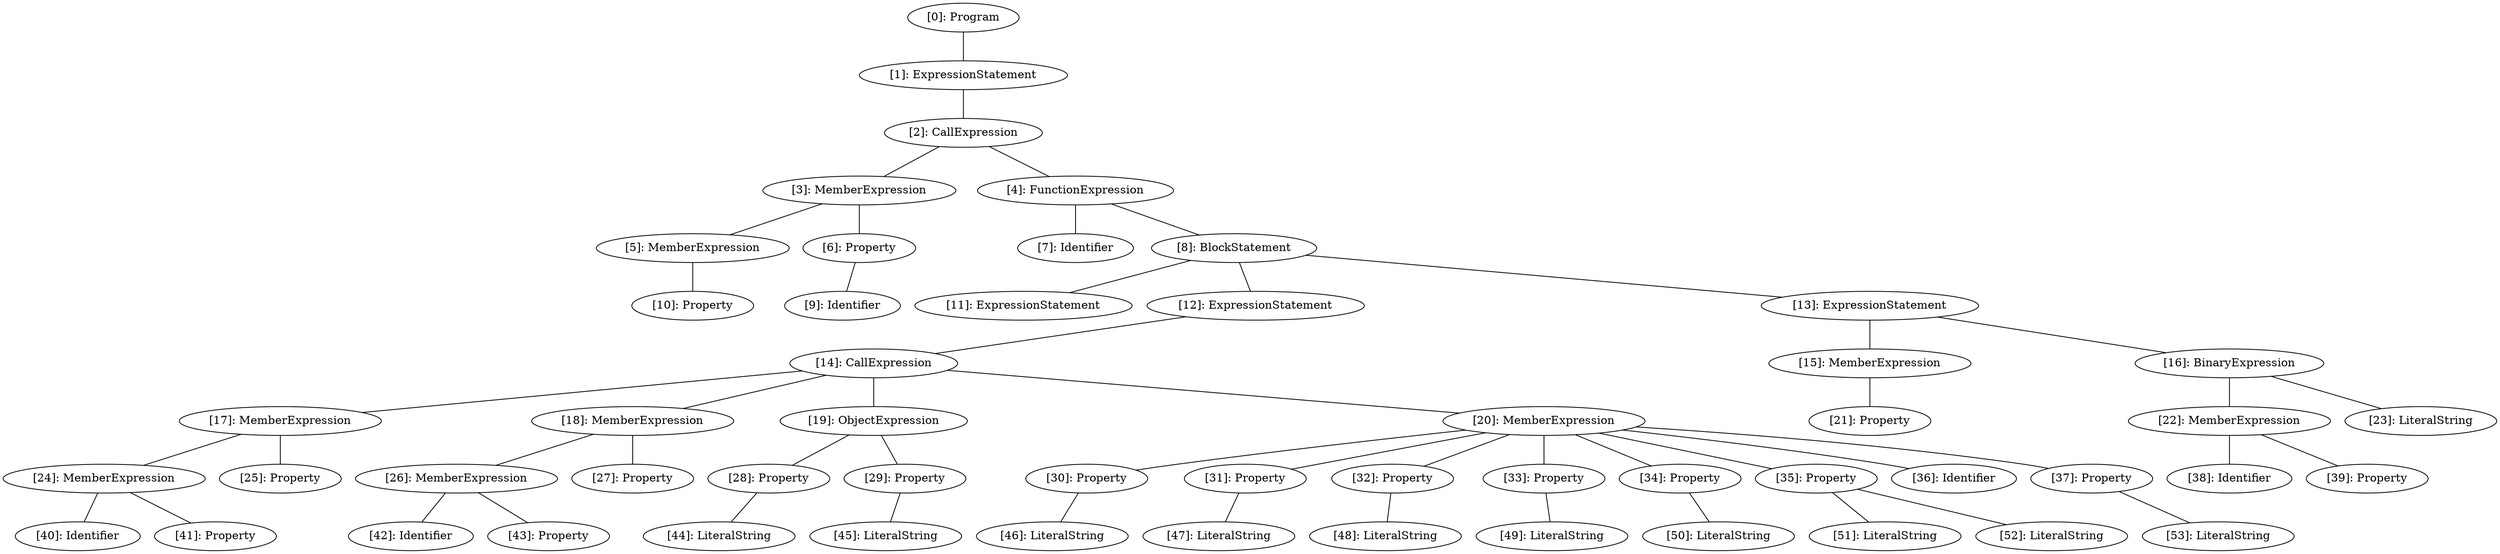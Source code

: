 // Result
graph {
	0 [label="[0]: Program"]
	1 [label="[1]: ExpressionStatement"]
	2 [label="[2]: CallExpression"]
	3 [label="[3]: MemberExpression"]
	4 [label="[4]: FunctionExpression"]
	5 [label="[5]: MemberExpression"]
	6 [label="[6]: Property"]
	7 [label="[7]: Identifier"]
	8 [label="[8]: BlockStatement"]
	9 [label="[9]: Identifier"]
	10 [label="[10]: Property"]
	11 [label="[11]: ExpressionStatement"]
	12 [label="[12]: ExpressionStatement"]
	13 [label="[13]: ExpressionStatement"]
	14 [label="[14]: CallExpression"]
	15 [label="[15]: MemberExpression"]
	16 [label="[16]: BinaryExpression"]
	17 [label="[17]: MemberExpression"]
	18 [label="[18]: MemberExpression"]
	19 [label="[19]: ObjectExpression"]
	20 [label="[20]: MemberExpression"]
	21 [label="[21]: Property"]
	22 [label="[22]: MemberExpression"]
	23 [label="[23]: LiteralString"]
	24 [label="[24]: MemberExpression"]
	25 [label="[25]: Property"]
	26 [label="[26]: MemberExpression"]
	27 [label="[27]: Property"]
	28 [label="[28]: Property"]
	29 [label="[29]: Property"]
	30 [label="[30]: Property"]
	31 [label="[31]: Property"]
	32 [label="[32]: Property"]
	33 [label="[33]: Property"]
	34 [label="[34]: Property"]
	35 [label="[35]: Property"]
	36 [label="[36]: Identifier"]
	37 [label="[37]: Property"]
	38 [label="[38]: Identifier"]
	39 [label="[39]: Property"]
	40 [label="[40]: Identifier"]
	41 [label="[41]: Property"]
	42 [label="[42]: Identifier"]
	43 [label="[43]: Property"]
	44 [label="[44]: LiteralString"]
	45 [label="[45]: LiteralString"]
	46 [label="[46]: LiteralString"]
	47 [label="[47]: LiteralString"]
	48 [label="[48]: LiteralString"]
	49 [label="[49]: LiteralString"]
	50 [label="[50]: LiteralString"]
	51 [label="[51]: LiteralString"]
	52 [label="[52]: LiteralString"]
	53 [label="[53]: LiteralString"]
	0 -- 1
	1 -- 2
	2 -- 3
	2 -- 4
	3 -- 5
	3 -- 6
	4 -- 7
	4 -- 8
	5 -- 10
	6 -- 9
	8 -- 11
	8 -- 12
	8 -- 13
	12 -- 14
	13 -- 15
	13 -- 16
	14 -- 17
	14 -- 18
	14 -- 19
	14 -- 20
	15 -- 21
	16 -- 22
	16 -- 23
	17 -- 24
	17 -- 25
	18 -- 26
	18 -- 27
	19 -- 28
	19 -- 29
	20 -- 30
	20 -- 31
	20 -- 32
	20 -- 33
	20 -- 34
	20 -- 35
	20 -- 36
	20 -- 37
	22 -- 38
	22 -- 39
	24 -- 40
	24 -- 41
	26 -- 42
	26 -- 43
	28 -- 44
	29 -- 45
	30 -- 46
	31 -- 47
	32 -- 48
	33 -- 49
	34 -- 50
	35 -- 51
	35 -- 52
	37 -- 53
}
